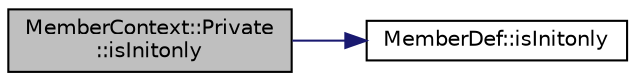 digraph "MemberContext::Private::isInitonly"
{
 // LATEX_PDF_SIZE
  edge [fontname="Helvetica",fontsize="10",labelfontname="Helvetica",labelfontsize="10"];
  node [fontname="Helvetica",fontsize="10",shape=record];
  rankdir="LR";
  Node1 [label="MemberContext::Private\l::isInitonly",height=0.2,width=0.4,color="black", fillcolor="grey75", style="filled", fontcolor="black",tooltip=" "];
  Node1 -> Node2 [color="midnightblue",fontsize="10",style="solid",fontname="Helvetica"];
  Node2 [label="MemberDef::isInitonly",height=0.2,width=0.4,color="black", fillcolor="white", style="filled",URL="$classMemberDef.html#a02a894331323ad650cd3b748ce9d604b",tooltip=" "];
}
